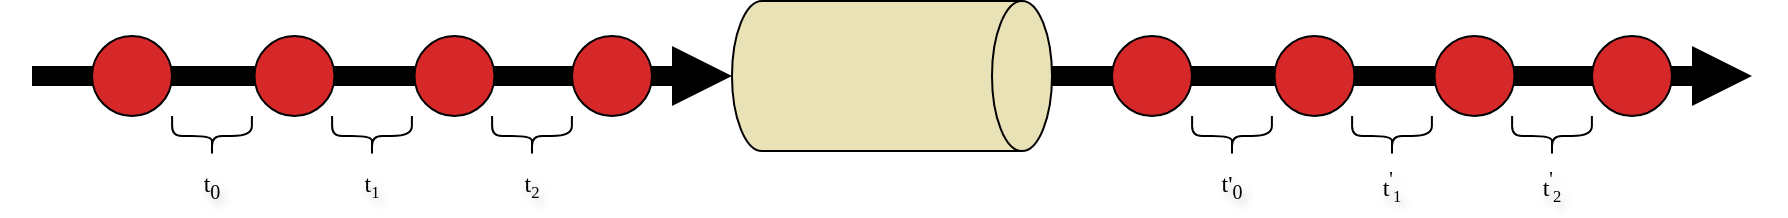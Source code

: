 <mxfile version="24.7.8">
  <diagram name="Pagina-1" id="H02DRZR9cxtywMjeVw_t">
    <mxGraphModel dx="869" dy="550" grid="1" gridSize="10" guides="1" tooltips="1" connect="1" arrows="1" fold="1" page="1" pageScale="1" pageWidth="827" pageHeight="1169" math="0" shadow="0">
      <root>
        <mxCell id="0" />
        <mxCell id="1" parent="0" />
        <mxCell id="2P56QCh1DMcLWw_9BVAJ-9" value="" style="shape=arrow;endArrow=classic;html=1;rounded=0;fillColor=#000000;strokeColor=none;fontFamily=Fira Mono;textShadow=1;" edge="1" parent="1" target="2P56QCh1DMcLWw_9BVAJ-3">
          <mxGeometry width="50" height="50" relative="1" as="geometry">
            <mxPoint x="90" y="380" as="sourcePoint" />
            <mxPoint x="430" y="380" as="targetPoint" />
          </mxGeometry>
        </mxCell>
        <mxCell id="2P56QCh1DMcLWw_9BVAJ-1" value="" style="ellipse;whiteSpace=wrap;html=1;aspect=fixed;fillColor=#D62828;strokeColor=#000000;fontFamily=Fira Mono;textShadow=1;" vertex="1" parent="1">
          <mxGeometry x="360" y="360" width="40" height="40" as="geometry" />
        </mxCell>
        <mxCell id="2P56QCh1DMcLWw_9BVAJ-3" value="" style="shape=cylinder3;whiteSpace=wrap;html=1;boundedLbl=1;backgroundOutline=1;size=15;rotation=90;fillColor=#EAE2B7;strokeColor=#000000;fontFamily=Fira Mono;textShadow=1;" vertex="1" parent="1">
          <mxGeometry x="482.5" y="300" width="75" height="160" as="geometry" />
        </mxCell>
        <mxCell id="2P56QCh1DMcLWw_9BVAJ-6" value="" style="shape=curlyBracket;whiteSpace=wrap;html=1;rounded=1;flipH=1;labelPosition=right;verticalLabelPosition=middle;align=left;verticalAlign=middle;rotation=90;gradientColor=none;fillColor=#000000;strokeColor=#000000;fontFamily=Fira Mono;textShadow=1;" vertex="1" parent="1">
          <mxGeometry x="170" y="390.07" width="20" height="39.9" as="geometry" />
        </mxCell>
        <mxCell id="2P56QCh1DMcLWw_9BVAJ-15" value="t&lt;sub&gt;0&lt;/sub&gt;" style="text;html=1;align=center;verticalAlign=middle;whiteSpace=wrap;rounded=0;fontFamily=Fira Mono;textShadow=1;" vertex="1" parent="1">
          <mxGeometry x="150" y="420" width="60" height="30" as="geometry" />
        </mxCell>
        <mxCell id="2P56QCh1DMcLWw_9BVAJ-19" value="" style="ellipse;whiteSpace=wrap;html=1;aspect=fixed;fillColor=#D62828;strokeColor=#000000;fontFamily=Fira Mono;textShadow=1;" vertex="1" parent="1">
          <mxGeometry x="281.25" y="360" width="40" height="40" as="geometry" />
        </mxCell>
        <mxCell id="2P56QCh1DMcLWw_9BVAJ-20" value="" style="ellipse;whiteSpace=wrap;html=1;aspect=fixed;fillColor=#D62828;strokeColor=#000000;fontFamily=Fira Mono;textShadow=1;" vertex="1" parent="1">
          <mxGeometry x="201.25" y="360" width="40" height="40" as="geometry" />
        </mxCell>
        <mxCell id="2P56QCh1DMcLWw_9BVAJ-22" value="" style="ellipse;whiteSpace=wrap;html=1;aspect=fixed;fillColor=#D62828;strokeColor=#000000;fontFamily=Fira Mono;textShadow=1;" vertex="1" parent="1">
          <mxGeometry x="120" y="360" width="40" height="40" as="geometry" />
        </mxCell>
        <mxCell id="2P56QCh1DMcLWw_9BVAJ-23" value="" style="shape=curlyBracket;whiteSpace=wrap;html=1;rounded=1;flipH=1;labelPosition=right;verticalLabelPosition=middle;align=left;verticalAlign=middle;rotation=90;gradientColor=none;fillColor=#000000;strokeColor=#000000;fontFamily=Fira Mono;textShadow=1;" vertex="1" parent="1">
          <mxGeometry x="250" y="390.07" width="20" height="39.9" as="geometry" />
        </mxCell>
        <mxCell id="2P56QCh1DMcLWw_9BVAJ-26" value="" style="shape=curlyBracket;whiteSpace=wrap;html=1;rounded=1;flipH=1;labelPosition=right;verticalLabelPosition=middle;align=left;verticalAlign=middle;rotation=90;gradientColor=none;fillColor=#000000;strokeColor=#000000;fontFamily=Fira Mono;textShadow=1;" vertex="1" parent="1">
          <mxGeometry x="330" y="390.07" width="20" height="39.9" as="geometry" />
        </mxCell>
        <mxCell id="2P56QCh1DMcLWw_9BVAJ-27" value="t&lt;span style=&quot;font-size: 10px;&quot;&gt;&lt;sub&gt;1&lt;/sub&gt;&lt;/span&gt;" style="text;html=1;align=center;verticalAlign=middle;whiteSpace=wrap;rounded=0;fontFamily=Fira Mono;textShadow=1;" vertex="1" parent="1">
          <mxGeometry x="230" y="420" width="60" height="30" as="geometry" />
        </mxCell>
        <mxCell id="2P56QCh1DMcLWw_9BVAJ-28" value="t&lt;span style=&quot;font-size: 10px;&quot;&gt;&lt;sub&gt;2&lt;/sub&gt;&lt;/span&gt;" style="text;html=1;align=center;verticalAlign=middle;whiteSpace=wrap;rounded=0;fontFamily=Fira Mono;textShadow=1;" vertex="1" parent="1">
          <mxGeometry x="310" y="420" width="60" height="30" as="geometry" />
        </mxCell>
        <mxCell id="2P56QCh1DMcLWw_9BVAJ-40" value="" style="shape=arrow;endArrow=classic;html=1;rounded=0;fillColor=#000000;strokeColor=none;fontFamily=Fira Mono;textShadow=1;" edge="1" parent="1">
          <mxGeometry width="50" height="50" relative="1" as="geometry">
            <mxPoint x="600" y="380" as="sourcePoint" />
            <mxPoint x="950" y="380" as="targetPoint" />
          </mxGeometry>
        </mxCell>
        <mxCell id="2P56QCh1DMcLWw_9BVAJ-41" value="" style="ellipse;whiteSpace=wrap;html=1;aspect=fixed;fillColor=#D62828;strokeColor=#000000;fontFamily=Fira Mono;textShadow=1;" vertex="1" parent="1">
          <mxGeometry x="870" y="360" width="40" height="40" as="geometry" />
        </mxCell>
        <mxCell id="2P56QCh1DMcLWw_9BVAJ-42" value="" style="shape=curlyBracket;whiteSpace=wrap;html=1;rounded=1;flipH=1;labelPosition=right;verticalLabelPosition=middle;align=left;verticalAlign=middle;rotation=90;gradientColor=none;fillColor=#000000;strokeColor=#000000;fontFamily=Fira Mono;textShadow=1;" vertex="1" parent="1">
          <mxGeometry x="680" y="390.07" width="20" height="39.9" as="geometry" />
        </mxCell>
        <mxCell id="2P56QCh1DMcLWw_9BVAJ-43" value="t&#39;&lt;sub&gt;0&lt;/sub&gt;" style="text;html=1;align=center;verticalAlign=middle;whiteSpace=wrap;rounded=0;fontFamily=Fira Mono;textShadow=1;" vertex="1" parent="1">
          <mxGeometry x="660" y="420" width="60" height="30" as="geometry" />
        </mxCell>
        <mxCell id="2P56QCh1DMcLWw_9BVAJ-44" value="" style="ellipse;whiteSpace=wrap;html=1;aspect=fixed;fillColor=#D62828;strokeColor=#000000;fontFamily=Fira Mono;textShadow=1;" vertex="1" parent="1">
          <mxGeometry x="791.25" y="360" width="40" height="40" as="geometry" />
        </mxCell>
        <mxCell id="2P56QCh1DMcLWw_9BVAJ-45" value="" style="ellipse;whiteSpace=wrap;html=1;aspect=fixed;fillColor=#D62828;strokeColor=#000000;fontFamily=Fira Mono;textShadow=1;" vertex="1" parent="1">
          <mxGeometry x="711.25" y="360" width="40" height="40" as="geometry" />
        </mxCell>
        <mxCell id="2P56QCh1DMcLWw_9BVAJ-46" value="" style="ellipse;whiteSpace=wrap;html=1;aspect=fixed;fillColor=#D62828;strokeColor=#000000;fontFamily=Fira Mono;textShadow=1;" vertex="1" parent="1">
          <mxGeometry x="630" y="360" width="40" height="40" as="geometry" />
        </mxCell>
        <mxCell id="2P56QCh1DMcLWw_9BVAJ-47" value="" style="shape=curlyBracket;whiteSpace=wrap;html=1;rounded=1;flipH=1;labelPosition=right;verticalLabelPosition=middle;align=left;verticalAlign=middle;rotation=90;gradientColor=none;fillColor=#000000;strokeColor=#000000;fontFamily=Fira Mono;textShadow=1;" vertex="1" parent="1">
          <mxGeometry x="760" y="390.07" width="20" height="39.9" as="geometry" />
        </mxCell>
        <mxCell id="2P56QCh1DMcLWw_9BVAJ-48" value="" style="shape=curlyBracket;whiteSpace=wrap;html=1;rounded=1;flipH=1;labelPosition=right;verticalLabelPosition=middle;align=left;verticalAlign=middle;rotation=90;gradientColor=none;fillColor=#000000;strokeColor=#000000;fontFamily=Fira Mono;textShadow=1;" vertex="1" parent="1">
          <mxGeometry x="840" y="390.07" width="20" height="39.9" as="geometry" />
        </mxCell>
        <mxCell id="2P56QCh1DMcLWw_9BVAJ-49" value="t&lt;sup&gt;&#39;&lt;/sup&gt;&lt;span style=&quot;font-size: 10px;&quot;&gt;&lt;sub&gt;1&lt;/sub&gt;&lt;/span&gt;" style="text;html=1;align=center;verticalAlign=middle;whiteSpace=wrap;rounded=0;fontFamily=Fira Mono;textShadow=1;" vertex="1" parent="1">
          <mxGeometry x="740" y="420" width="60" height="30" as="geometry" />
        </mxCell>
        <mxCell id="2P56QCh1DMcLWw_9BVAJ-50" value="t&lt;sup&gt;&#39;&lt;/sup&gt;&lt;span style=&quot;font-size: 10px;&quot;&gt;&lt;sub&gt;2&lt;/sub&gt;&lt;/span&gt;" style="text;html=1;align=center;verticalAlign=middle;whiteSpace=wrap;rounded=0;fontFamily=Fira Mono;textShadow=1;" vertex="1" parent="1">
          <mxGeometry x="820" y="420" width="60" height="30" as="geometry" />
        </mxCell>
      </root>
    </mxGraphModel>
  </diagram>
</mxfile>
